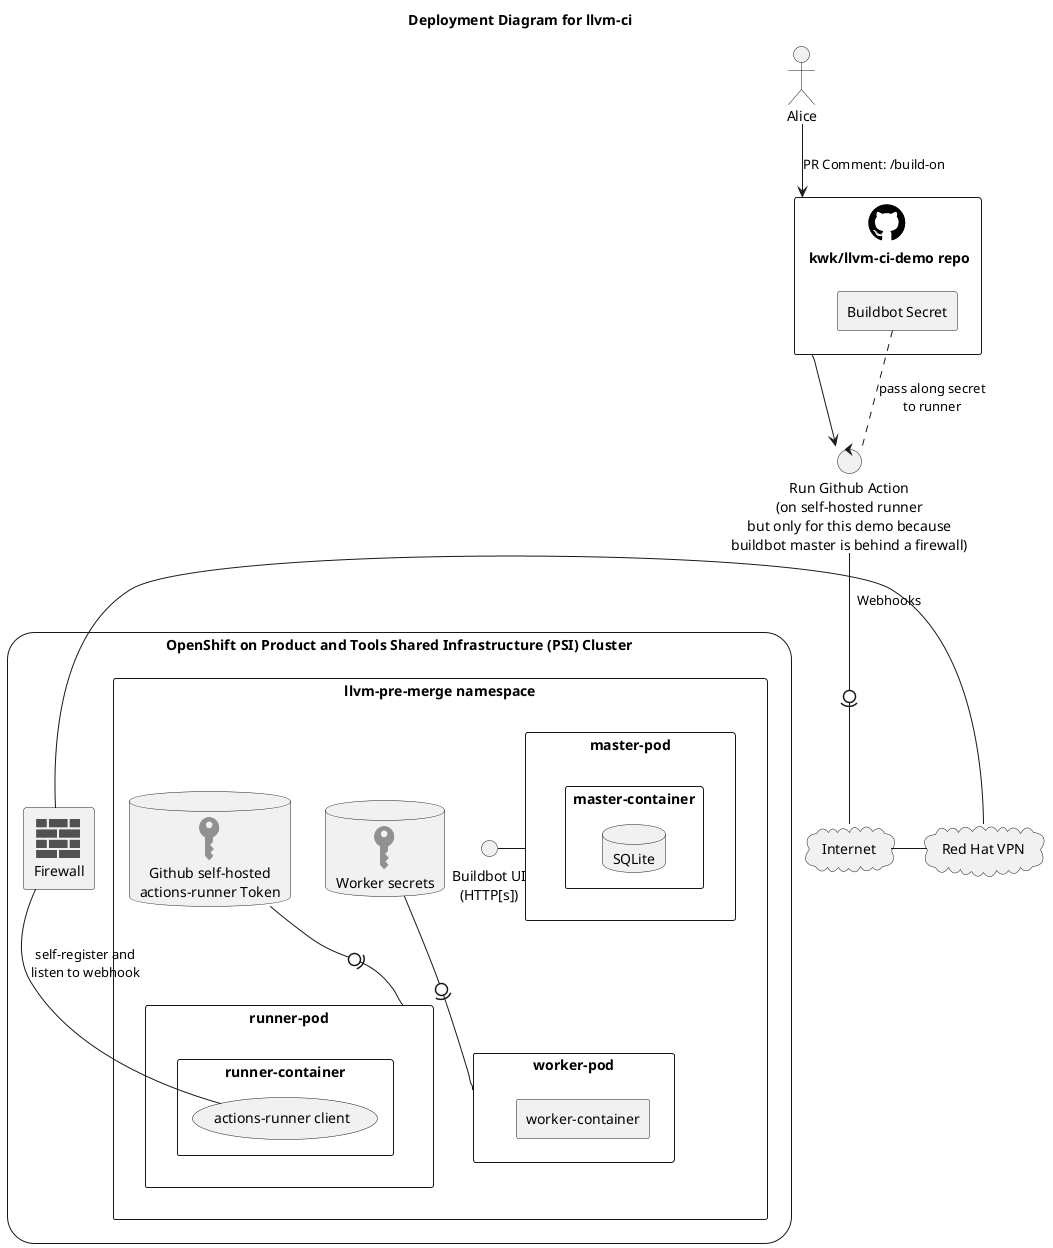 @startuml

' http://www.plantuml.com/plantuml/proxy?idx=0&src=https://raw.githubusercontent.com/kwk/llvm-ci/trybot-setup/deployment.puml&fmt=svg

!include <office/Concepts/firewall.puml>
!include <office/Devices/device_laptop.puml>
!include <office/Security/key_permissions_green.puml>
!include <office/Security/key_permissions.puml>
!include <office/Security/lock_protected_blue.puml>
!include <office/Security/lock_protected.puml>
!include <office/Security/lock_with_key_security_blue.puml>
!include <office/Security/lock_with_key_security_green.puml>
!include <office/Security/lock_with_key_security_orange.puml>
!include <office/Users/users_blue.puml>
!include <office/Users/users.puml>

!include <tupadr3/common>
!include <tupadr3/font-awesome/server>
!include <tupadr3/font-awesome/github>

' Used to center the label under the images
skinparam defaultTextAlignment center
skinparam shadowing false

skinparam rectangle {
    roundCorner<<Concept>> 54
}

title Deployment Diagram for llvm-ci

actor "Alice" as alice

rectangle "OpenShift on Product and Tools Shared Infrastructure (PSI) Cluster" <<Concept>>  {
  rectangle "llvm-pre-merge namespace" as namespace {
    database "<$key_permissions_green>\nWorker secrets" as worker_secret {
    }
    database "<$key_permissions_green>\nGithub self-hosted\nactions-runner Token" as runner_secret {
    }
    rectangle "master-pod" as master_pod {
      rectangle "master-container" {
        database "SQLite" {
        }
      }
    }
    rectangle "worker-pod" as worker_pod {
      rectangle "worker-container"
    }
    rectangle "runner-pod" as runner_pod {
      rectangle "runner-container" {
        (actions-runner client) as actions_runner_client
      }
    }
    interface "Buildbot UI\n(HTTP[s])" as master_www_service
  }

  rectangle "<$firewall>\nFirewall" as firewall {
  }

}

cloud "Internet" as internet {
}

cloud "Red Hat VPN" as vpn {
}

rectangle "<$github>\n kwk/llvm-ci-demo repo" as github {
  rectangle "Buildbot Secret" as github_secret {
  }
}

control "Run Github Action\n(on self-hosted runner\nbut only for this demo because\nbuildbot master is behind a firewall)" as github_actions

master_www_service - master_pod

alice -down-> github : "PR Comment: /build-on"

github -down-> github_actions

github_secret .. github_actions : "pass along secret\nto runner"

github_actions -0)- internet  : "Webhooks"

internet - vpn

vpn - firewall

firewall -down- actions_runner_client : "self-register and\nlisten to webhook"

worker_secret -0)- worker_pod

runner_secret -0)- runner_pod

@enduml